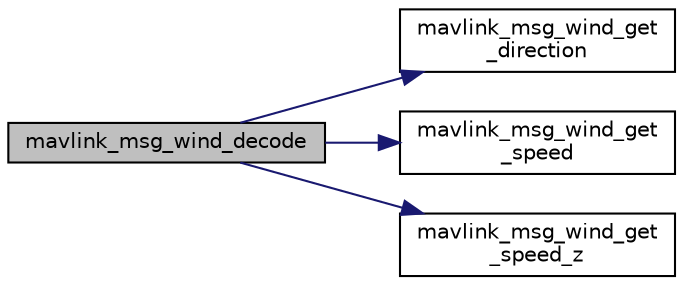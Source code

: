 digraph "mavlink_msg_wind_decode"
{
 // INTERACTIVE_SVG=YES
  edge [fontname="Helvetica",fontsize="10",labelfontname="Helvetica",labelfontsize="10"];
  node [fontname="Helvetica",fontsize="10",shape=record];
  rankdir="LR";
  Node1 [label="mavlink_msg_wind_decode",height=0.2,width=0.4,color="black", fillcolor="grey75", style="filled" fontcolor="black"];
  Node1 -> Node2 [color="midnightblue",fontsize="10",style="solid",fontname="Helvetica"];
  Node2 [label="mavlink_msg_wind_get\l_direction",height=0.2,width=0.4,color="black", fillcolor="white", style="filled",URL="$mavlink__msg__wind_8h.html#a6ff24f746800dd3f6f8da8309ff9af9b",tooltip="Send a wind message. "];
  Node1 -> Node3 [color="midnightblue",fontsize="10",style="solid",fontname="Helvetica"];
  Node3 [label="mavlink_msg_wind_get\l_speed",height=0.2,width=0.4,color="black", fillcolor="white", style="filled",URL="$mavlink__msg__wind_8h.html#aa9bcfca072624f76708720f52f40340f",tooltip="Get field speed from wind message. "];
  Node1 -> Node4 [color="midnightblue",fontsize="10",style="solid",fontname="Helvetica"];
  Node4 [label="mavlink_msg_wind_get\l_speed_z",height=0.2,width=0.4,color="black", fillcolor="white", style="filled",URL="$mavlink__msg__wind_8h.html#ab7521575e756b3610643fba71b8aee8d",tooltip="Get field speed_z from wind message. "];
}
